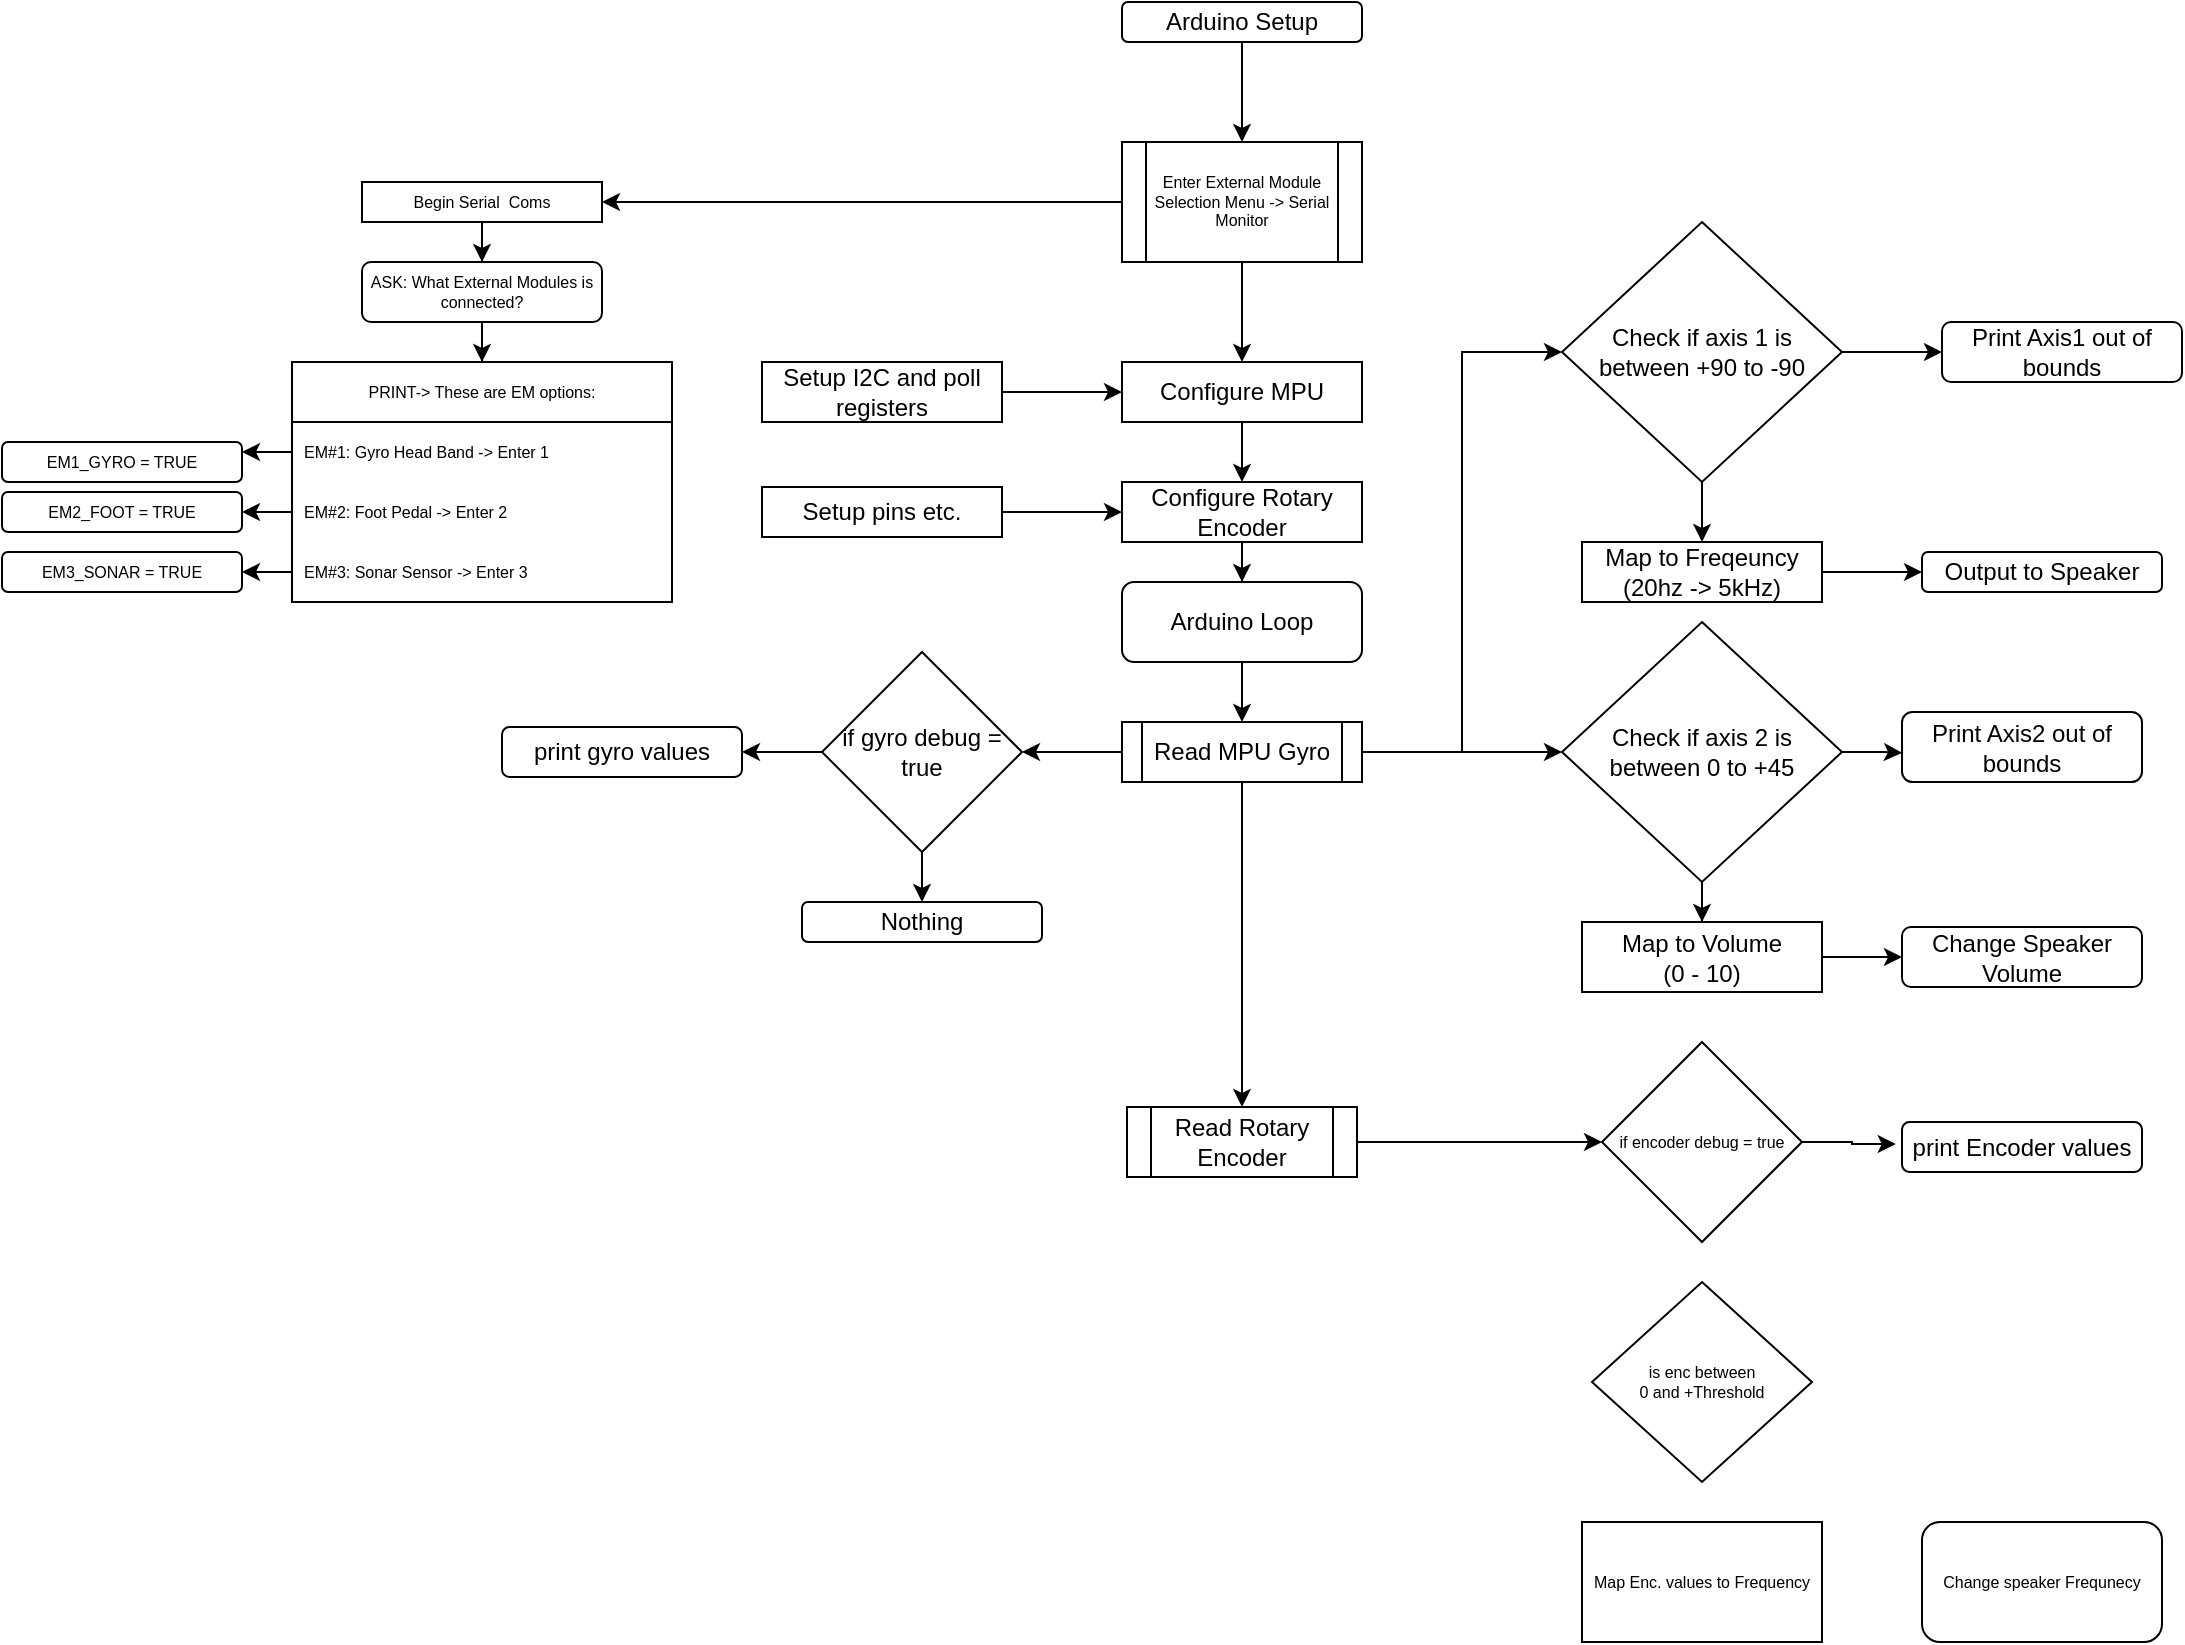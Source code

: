 <mxfile version="15.8.8" type="device"><diagram id="PJEQKFrNJg71ciwp8F-Z" name="Page-1"><mxGraphModel dx="2568" dy="2027" grid="1" gridSize="10" guides="1" tooltips="1" connect="1" arrows="1" fold="1" page="1" pageScale="1" pageWidth="850" pageHeight="1100" math="0" shadow="0"><root><mxCell id="0"/><mxCell id="1" parent="0"/><mxCell id="bRfIa2xZ5brcQMo-FOr0-97" style="edgeStyle=orthogonalEdgeStyle;rounded=0;orthogonalLoop=1;jettySize=auto;html=1;entryX=0.5;entryY=0;entryDx=0;entryDy=0;fontSize=8;" edge="1" parent="1" source="bRfIa2xZ5brcQMo-FOr0-1" target="bRfIa2xZ5brcQMo-FOr0-75"><mxGeometry relative="1" as="geometry"/></mxCell><mxCell id="bRfIa2xZ5brcQMo-FOr0-1" value="&lt;div&gt;Arduino Setup&lt;/div&gt;" style="rounded=1;whiteSpace=wrap;html=1;" vertex="1" parent="1"><mxGeometry x="280" y="-50" width="120" height="20" as="geometry"/></mxCell><mxCell id="bRfIa2xZ5brcQMo-FOr0-25" style="edgeStyle=orthogonalEdgeStyle;rounded=0;orthogonalLoop=1;jettySize=auto;html=1;entryX=0.5;entryY=0;entryDx=0;entryDy=0;" edge="1" parent="1" source="bRfIa2xZ5brcQMo-FOr0-4" target="bRfIa2xZ5brcQMo-FOr0-11"><mxGeometry relative="1" as="geometry"/></mxCell><mxCell id="bRfIa2xZ5brcQMo-FOr0-4" value="Arduino Loop " style="rounded=1;whiteSpace=wrap;html=1;" vertex="1" parent="1"><mxGeometry x="280" y="240" width="120" height="40" as="geometry"/></mxCell><mxCell id="bRfIa2xZ5brcQMo-FOr0-23" style="edgeStyle=orthogonalEdgeStyle;rounded=0;orthogonalLoop=1;jettySize=auto;html=1;entryX=0.5;entryY=0;entryDx=0;entryDy=0;" edge="1" parent="1" source="bRfIa2xZ5brcQMo-FOr0-6" target="bRfIa2xZ5brcQMo-FOr0-7"><mxGeometry relative="1" as="geometry"/></mxCell><mxCell id="bRfIa2xZ5brcQMo-FOr0-6" value="Configure MPU" style="rounded=0;whiteSpace=wrap;html=1;" vertex="1" parent="1"><mxGeometry x="280" y="130" width="120" height="30" as="geometry"/></mxCell><mxCell id="bRfIa2xZ5brcQMo-FOr0-24" style="edgeStyle=orthogonalEdgeStyle;rounded=0;orthogonalLoop=1;jettySize=auto;html=1;entryX=0.5;entryY=0;entryDx=0;entryDy=0;" edge="1" parent="1" source="bRfIa2xZ5brcQMo-FOr0-7" target="bRfIa2xZ5brcQMo-FOr0-4"><mxGeometry relative="1" as="geometry"/></mxCell><mxCell id="bRfIa2xZ5brcQMo-FOr0-7" value="Configure Rotary Encoder" style="rounded=0;whiteSpace=wrap;html=1;" vertex="1" parent="1"><mxGeometry x="280" y="190" width="120" height="30" as="geometry"/></mxCell><mxCell id="bRfIa2xZ5brcQMo-FOr0-43" style="edgeStyle=orthogonalEdgeStyle;rounded=0;orthogonalLoop=1;jettySize=auto;html=1;entryX=0;entryY=0.5;entryDx=0;entryDy=0;" edge="1" parent="1" source="bRfIa2xZ5brcQMo-FOr0-11" target="bRfIa2xZ5brcQMo-FOr0-18"><mxGeometry relative="1" as="geometry"/></mxCell><mxCell id="bRfIa2xZ5brcQMo-FOr0-48" style="edgeStyle=orthogonalEdgeStyle;rounded=0;orthogonalLoop=1;jettySize=auto;html=1;entryX=1;entryY=0.5;entryDx=0;entryDy=0;" edge="1" parent="1" source="bRfIa2xZ5brcQMo-FOr0-11" target="bRfIa2xZ5brcQMo-FOr0-45"><mxGeometry relative="1" as="geometry"/></mxCell><mxCell id="bRfIa2xZ5brcQMo-FOr0-54" style="edgeStyle=orthogonalEdgeStyle;rounded=0;orthogonalLoop=1;jettySize=auto;html=1;entryX=0.5;entryY=0;entryDx=0;entryDy=0;" edge="1" parent="1" source="bRfIa2xZ5brcQMo-FOr0-11" target="bRfIa2xZ5brcQMo-FOr0-51"><mxGeometry relative="1" as="geometry"/></mxCell><mxCell id="bRfIa2xZ5brcQMo-FOr0-76" style="edgeStyle=orthogonalEdgeStyle;rounded=0;orthogonalLoop=1;jettySize=auto;html=1;entryX=0;entryY=0.5;entryDx=0;entryDy=0;fontSize=8;" edge="1" parent="1" source="bRfIa2xZ5brcQMo-FOr0-11" target="bRfIa2xZ5brcQMo-FOr0-13"><mxGeometry relative="1" as="geometry"/></mxCell><mxCell id="bRfIa2xZ5brcQMo-FOr0-11" value="Read MPU Gyro" style="shape=process;whiteSpace=wrap;html=1;backgroundOutline=1;size=0.083;" vertex="1" parent="1"><mxGeometry x="280" y="310" width="120" height="30" as="geometry"/></mxCell><mxCell id="bRfIa2xZ5brcQMo-FOr0-29" style="edgeStyle=orthogonalEdgeStyle;rounded=0;orthogonalLoop=1;jettySize=auto;html=1;" edge="1" parent="1" source="bRfIa2xZ5brcQMo-FOr0-13" target="bRfIa2xZ5brcQMo-FOr0-14"><mxGeometry relative="1" as="geometry"/></mxCell><mxCell id="bRfIa2xZ5brcQMo-FOr0-40" style="edgeStyle=orthogonalEdgeStyle;rounded=0;orthogonalLoop=1;jettySize=auto;html=1;entryX=0;entryY=0.5;entryDx=0;entryDy=0;" edge="1" parent="1" source="bRfIa2xZ5brcQMo-FOr0-13" target="bRfIa2xZ5brcQMo-FOr0-17"><mxGeometry relative="1" as="geometry"/></mxCell><mxCell id="bRfIa2xZ5brcQMo-FOr0-13" value="Check if axis 1 is between +90 to -90" style="rhombus;whiteSpace=wrap;html=1;" vertex="1" parent="1"><mxGeometry x="500" y="60" width="140" height="130" as="geometry"/></mxCell><mxCell id="bRfIa2xZ5brcQMo-FOr0-41" style="edgeStyle=orthogonalEdgeStyle;rounded=0;orthogonalLoop=1;jettySize=auto;html=1;entryX=0;entryY=0.5;entryDx=0;entryDy=0;" edge="1" parent="1" source="bRfIa2xZ5brcQMo-FOr0-14" target="bRfIa2xZ5brcQMo-FOr0-36"><mxGeometry relative="1" as="geometry"/></mxCell><mxCell id="bRfIa2xZ5brcQMo-FOr0-14" value="Map to Freqeuncy&lt;br&gt;(20hz -&amp;gt; 5kHz)" style="rounded=0;whiteSpace=wrap;html=1;" vertex="1" parent="1"><mxGeometry x="510" y="220" width="120" height="30" as="geometry"/></mxCell><mxCell id="bRfIa2xZ5brcQMo-FOr0-17" value="Print Axis1 out of bounds" style="rounded=1;whiteSpace=wrap;html=1;" vertex="1" parent="1"><mxGeometry x="690" y="110" width="120" height="30" as="geometry"/></mxCell><mxCell id="bRfIa2xZ5brcQMo-FOr0-33" style="edgeStyle=orthogonalEdgeStyle;rounded=0;orthogonalLoop=1;jettySize=auto;html=1;entryX=0;entryY=0.583;entryDx=0;entryDy=0;entryPerimeter=0;" edge="1" parent="1" source="bRfIa2xZ5brcQMo-FOr0-18" target="bRfIa2xZ5brcQMo-FOr0-21"><mxGeometry relative="1" as="geometry"/></mxCell><mxCell id="bRfIa2xZ5brcQMo-FOr0-34" style="edgeStyle=orthogonalEdgeStyle;rounded=0;orthogonalLoop=1;jettySize=auto;html=1;" edge="1" parent="1" source="bRfIa2xZ5brcQMo-FOr0-18" target="bRfIa2xZ5brcQMo-FOr0-19"><mxGeometry relative="1" as="geometry"/></mxCell><mxCell id="bRfIa2xZ5brcQMo-FOr0-18" value="Check if axis 2 is between 0 to +45" style="rhombus;whiteSpace=wrap;html=1;" vertex="1" parent="1"><mxGeometry x="500" y="260" width="140" height="130" as="geometry"/></mxCell><mxCell id="bRfIa2xZ5brcQMo-FOr0-39" style="edgeStyle=orthogonalEdgeStyle;rounded=0;orthogonalLoop=1;jettySize=auto;html=1;entryX=0;entryY=0.5;entryDx=0;entryDy=0;" edge="1" parent="1" source="bRfIa2xZ5brcQMo-FOr0-19" target="bRfIa2xZ5brcQMo-FOr0-38"><mxGeometry relative="1" as="geometry"/></mxCell><mxCell id="bRfIa2xZ5brcQMo-FOr0-19" value="Map to Volume&lt;br&gt;(0 - 10)" style="rounded=0;whiteSpace=wrap;html=1;" vertex="1" parent="1"><mxGeometry x="510" y="410" width="120" height="35" as="geometry"/></mxCell><mxCell id="bRfIa2xZ5brcQMo-FOr0-21" value="Print Axis2 out of bounds" style="rounded=1;whiteSpace=wrap;html=1;" vertex="1" parent="1"><mxGeometry x="670" y="305" width="120" height="35" as="geometry"/></mxCell><mxCell id="bRfIa2xZ5brcQMo-FOr0-36" value="Output to Speaker" style="rounded=1;whiteSpace=wrap;html=1;" vertex="1" parent="1"><mxGeometry x="680" y="225" width="120" height="20" as="geometry"/></mxCell><mxCell id="bRfIa2xZ5brcQMo-FOr0-38" value="Change Speaker Volume" style="rounded=1;whiteSpace=wrap;html=1;" vertex="1" parent="1"><mxGeometry x="670" y="412.5" width="120" height="30" as="geometry"/></mxCell><mxCell id="bRfIa2xZ5brcQMo-FOr0-49" style="edgeStyle=orthogonalEdgeStyle;rounded=0;orthogonalLoop=1;jettySize=auto;html=1;entryX=1;entryY=0.5;entryDx=0;entryDy=0;" edge="1" parent="1" source="bRfIa2xZ5brcQMo-FOr0-45" target="bRfIa2xZ5brcQMo-FOr0-46"><mxGeometry relative="1" as="geometry"/></mxCell><mxCell id="bRfIa2xZ5brcQMo-FOr0-50" style="edgeStyle=orthogonalEdgeStyle;rounded=0;orthogonalLoop=1;jettySize=auto;html=1;entryX=0.5;entryY=0;entryDx=0;entryDy=0;" edge="1" parent="1" source="bRfIa2xZ5brcQMo-FOr0-45" target="bRfIa2xZ5brcQMo-FOr0-47"><mxGeometry relative="1" as="geometry"/></mxCell><mxCell id="bRfIa2xZ5brcQMo-FOr0-45" value="if gyro debug = true" style="rhombus;whiteSpace=wrap;html=1;" vertex="1" parent="1"><mxGeometry x="130" y="275" width="100" height="100" as="geometry"/></mxCell><mxCell id="bRfIa2xZ5brcQMo-FOr0-46" value="print gyro values" style="rounded=1;whiteSpace=wrap;html=1;" vertex="1" parent="1"><mxGeometry x="-30" y="312.5" width="120" height="25" as="geometry"/></mxCell><mxCell id="bRfIa2xZ5brcQMo-FOr0-47" value="Nothing" style="rounded=1;whiteSpace=wrap;html=1;" vertex="1" parent="1"><mxGeometry x="120" y="400" width="120" height="20" as="geometry"/></mxCell><mxCell id="bRfIa2xZ5brcQMo-FOr0-69" style="edgeStyle=orthogonalEdgeStyle;rounded=0;orthogonalLoop=1;jettySize=auto;html=1;entryX=0;entryY=0.5;entryDx=0;entryDy=0;fontSize=8;" edge="1" parent="1" source="bRfIa2xZ5brcQMo-FOr0-51" target="bRfIa2xZ5brcQMo-FOr0-64"><mxGeometry relative="1" as="geometry"/></mxCell><mxCell id="bRfIa2xZ5brcQMo-FOr0-51" value="Read Rotary Encoder" style="shape=process;whiteSpace=wrap;html=1;backgroundOutline=1;" vertex="1" parent="1"><mxGeometry x="282.5" y="502.5" width="115" height="35" as="geometry"/></mxCell><mxCell id="bRfIa2xZ5brcQMo-FOr0-61" style="edgeStyle=orthogonalEdgeStyle;rounded=0;orthogonalLoop=1;jettySize=auto;html=1;" edge="1" parent="1" source="bRfIa2xZ5brcQMo-FOr0-55" target="bRfIa2xZ5brcQMo-FOr0-7"><mxGeometry relative="1" as="geometry"/></mxCell><mxCell id="bRfIa2xZ5brcQMo-FOr0-55" value="Setup pins etc. " style="rounded=0;whiteSpace=wrap;html=1;" vertex="1" parent="1"><mxGeometry x="100" y="192.5" width="120" height="25" as="geometry"/></mxCell><mxCell id="bRfIa2xZ5brcQMo-FOr0-60" style="edgeStyle=orthogonalEdgeStyle;rounded=0;orthogonalLoop=1;jettySize=auto;html=1;entryX=0;entryY=0.5;entryDx=0;entryDy=0;" edge="1" parent="1" source="bRfIa2xZ5brcQMo-FOr0-56" target="bRfIa2xZ5brcQMo-FOr0-6"><mxGeometry relative="1" as="geometry"/></mxCell><mxCell id="bRfIa2xZ5brcQMo-FOr0-56" value="Setup I2C and poll registers" style="rounded=0;whiteSpace=wrap;html=1;" vertex="1" parent="1"><mxGeometry x="100" y="130" width="120" height="30" as="geometry"/></mxCell><mxCell id="bRfIa2xZ5brcQMo-FOr0-70" style="edgeStyle=orthogonalEdgeStyle;rounded=0;orthogonalLoop=1;jettySize=auto;html=1;entryX=-0.026;entryY=0.44;entryDx=0;entryDy=0;entryPerimeter=0;fontSize=8;" edge="1" parent="1" source="bRfIa2xZ5brcQMo-FOr0-64" target="bRfIa2xZ5brcQMo-FOr0-65"><mxGeometry relative="1" as="geometry"/></mxCell><mxCell id="bRfIa2xZ5brcQMo-FOr0-64" value="if encoder debug = true" style="rhombus;whiteSpace=wrap;html=1;fontSize=8;" vertex="1" parent="1"><mxGeometry x="520" y="470" width="100" height="100" as="geometry"/></mxCell><mxCell id="bRfIa2xZ5brcQMo-FOr0-65" value="print Encoder values" style="rounded=1;whiteSpace=wrap;html=1;" vertex="1" parent="1"><mxGeometry x="670" y="510" width="120" height="25" as="geometry"/></mxCell><mxCell id="bRfIa2xZ5brcQMo-FOr0-71" value="&lt;div&gt;is enc between &lt;br&gt;&lt;/div&gt;&lt;div&gt;0 and +Threshold&lt;br&gt;&lt;/div&gt;" style="rhombus;whiteSpace=wrap;html=1;fontSize=8;" vertex="1" parent="1"><mxGeometry x="515" y="590" width="110" height="100" as="geometry"/></mxCell><mxCell id="bRfIa2xZ5brcQMo-FOr0-72" value="Map Enc. values to Frequency " style="rounded=0;whiteSpace=wrap;html=1;fontSize=8;" vertex="1" parent="1"><mxGeometry x="510" y="710" width="120" height="60" as="geometry"/></mxCell><mxCell id="bRfIa2xZ5brcQMo-FOr0-73" value="Change speaker Frequnecy" style="rounded=1;whiteSpace=wrap;html=1;fontSize=8;" vertex="1" parent="1"><mxGeometry x="680" y="710" width="120" height="60" as="geometry"/></mxCell><mxCell id="bRfIa2xZ5brcQMo-FOr0-91" style="edgeStyle=orthogonalEdgeStyle;rounded=0;orthogonalLoop=1;jettySize=auto;html=1;entryX=1;entryY=0.5;entryDx=0;entryDy=0;fontSize=8;" edge="1" parent="1" source="bRfIa2xZ5brcQMo-FOr0-75" target="bRfIa2xZ5brcQMo-FOr0-77"><mxGeometry relative="1" as="geometry"/></mxCell><mxCell id="bRfIa2xZ5brcQMo-FOr0-99" style="edgeStyle=orthogonalEdgeStyle;rounded=0;orthogonalLoop=1;jettySize=auto;html=1;entryX=0.5;entryY=0;entryDx=0;entryDy=0;fontSize=8;" edge="1" parent="1" source="bRfIa2xZ5brcQMo-FOr0-75" target="bRfIa2xZ5brcQMo-FOr0-6"><mxGeometry relative="1" as="geometry"/></mxCell><mxCell id="bRfIa2xZ5brcQMo-FOr0-75" value="Enter External Module Selection Menu -&amp;gt; Serial Monitor" style="shape=process;whiteSpace=wrap;html=1;backgroundOutline=1;fontSize=8;" vertex="1" parent="1"><mxGeometry x="280" y="20" width="120" height="60" as="geometry"/></mxCell><mxCell id="bRfIa2xZ5brcQMo-FOr0-89" style="edgeStyle=orthogonalEdgeStyle;rounded=0;orthogonalLoop=1;jettySize=auto;html=1;entryX=0.5;entryY=0;entryDx=0;entryDy=0;fontSize=8;" edge="1" parent="1" source="bRfIa2xZ5brcQMo-FOr0-77" target="bRfIa2xZ5brcQMo-FOr0-84"><mxGeometry relative="1" as="geometry"/></mxCell><mxCell id="bRfIa2xZ5brcQMo-FOr0-77" value="&lt;div&gt;Begin Serial&amp;nbsp; Coms&lt;/div&gt;" style="rounded=0;whiteSpace=wrap;html=1;fontSize=8;" vertex="1" parent="1"><mxGeometry x="-100" y="40" width="120" height="20" as="geometry"/></mxCell><mxCell id="bRfIa2xZ5brcQMo-FOr0-80" value="PRINT-&gt; These are EM options: " style="swimlane;fontStyle=0;childLayout=stackLayout;horizontal=1;startSize=30;horizontalStack=0;resizeParent=1;resizeParentMax=0;resizeLast=0;collapsible=1;marginBottom=0;fontSize=8;" vertex="1" parent="1"><mxGeometry x="-135" y="130" width="190" height="120" as="geometry"><mxRectangle x="-115" y="-110" width="140" height="30" as="alternateBounds"/></mxGeometry></mxCell><mxCell id="bRfIa2xZ5brcQMo-FOr0-81" value="EM#1: Gyro Head Band -&gt; Enter 1" style="text;strokeColor=none;fillColor=none;align=left;verticalAlign=middle;spacingLeft=4;spacingRight=4;overflow=hidden;points=[[0,0.5],[1,0.5]];portConstraint=eastwest;rotatable=0;fontSize=8;" vertex="1" parent="bRfIa2xZ5brcQMo-FOr0-80"><mxGeometry y="30" width="190" height="30" as="geometry"/></mxCell><mxCell id="bRfIa2xZ5brcQMo-FOr0-82" value="EM#2: Foot Pedal -&gt; Enter 2" style="text;strokeColor=none;fillColor=none;align=left;verticalAlign=middle;spacingLeft=4;spacingRight=4;overflow=hidden;points=[[0,0.5],[1,0.5]];portConstraint=eastwest;rotatable=0;fontSize=8;" vertex="1" parent="bRfIa2xZ5brcQMo-FOr0-80"><mxGeometry y="60" width="190" height="30" as="geometry"/></mxCell><mxCell id="bRfIa2xZ5brcQMo-FOr0-83" value="EM#3: Sonar Sensor -&gt; Enter 3" style="text;strokeColor=none;fillColor=none;align=left;verticalAlign=middle;spacingLeft=4;spacingRight=4;overflow=hidden;points=[[0,0.5],[1,0.5]];portConstraint=eastwest;rotatable=0;fontSize=8;" vertex="1" parent="bRfIa2xZ5brcQMo-FOr0-80"><mxGeometry y="90" width="190" height="30" as="geometry"/></mxCell><mxCell id="bRfIa2xZ5brcQMo-FOr0-90" style="edgeStyle=orthogonalEdgeStyle;rounded=0;orthogonalLoop=1;jettySize=auto;html=1;entryX=0.5;entryY=0;entryDx=0;entryDy=0;fontSize=8;" edge="1" parent="1" source="bRfIa2xZ5brcQMo-FOr0-84" target="bRfIa2xZ5brcQMo-FOr0-80"><mxGeometry relative="1" as="geometry"/></mxCell><mxCell id="bRfIa2xZ5brcQMo-FOr0-84" value="ASK: What External Modules is connected?" style="rounded=1;whiteSpace=wrap;html=1;fontSize=8;" vertex="1" parent="1"><mxGeometry x="-100" y="80" width="120" height="30" as="geometry"/></mxCell><mxCell id="bRfIa2xZ5brcQMo-FOr0-85" value="EM1_GYRO = TRUE" style="rounded=1;whiteSpace=wrap;html=1;fontSize=8;" vertex="1" parent="1"><mxGeometry x="-280" y="170" width="120" height="20" as="geometry"/></mxCell><mxCell id="bRfIa2xZ5brcQMo-FOr0-87" value="EM2_FOOT = TRUE" style="rounded=1;whiteSpace=wrap;html=1;fontSize=8;" vertex="1" parent="1"><mxGeometry x="-280" y="195" width="120" height="20" as="geometry"/></mxCell><mxCell id="bRfIa2xZ5brcQMo-FOr0-88" value="EM3_SONAR = TRUE" style="rounded=1;whiteSpace=wrap;html=1;fontSize=8;" vertex="1" parent="1"><mxGeometry x="-280" y="225" width="120" height="20" as="geometry"/></mxCell><mxCell id="bRfIa2xZ5brcQMo-FOr0-92" style="edgeStyle=orthogonalEdgeStyle;rounded=0;orthogonalLoop=1;jettySize=auto;html=1;entryX=1;entryY=0.25;entryDx=0;entryDy=0;fontSize=8;" edge="1" parent="1" source="bRfIa2xZ5brcQMo-FOr0-81" target="bRfIa2xZ5brcQMo-FOr0-85"><mxGeometry relative="1" as="geometry"/></mxCell><mxCell id="bRfIa2xZ5brcQMo-FOr0-93" style="edgeStyle=orthogonalEdgeStyle;rounded=0;orthogonalLoop=1;jettySize=auto;html=1;entryX=1;entryY=0.5;entryDx=0;entryDy=0;fontSize=8;" edge="1" parent="1" source="bRfIa2xZ5brcQMo-FOr0-82" target="bRfIa2xZ5brcQMo-FOr0-87"><mxGeometry relative="1" as="geometry"/></mxCell><mxCell id="bRfIa2xZ5brcQMo-FOr0-94" style="edgeStyle=orthogonalEdgeStyle;rounded=0;orthogonalLoop=1;jettySize=auto;html=1;entryX=1;entryY=0.5;entryDx=0;entryDy=0;fontSize=8;" edge="1" parent="1" source="bRfIa2xZ5brcQMo-FOr0-83" target="bRfIa2xZ5brcQMo-FOr0-88"><mxGeometry relative="1" as="geometry"/></mxCell></root></mxGraphModel></diagram></mxfile>